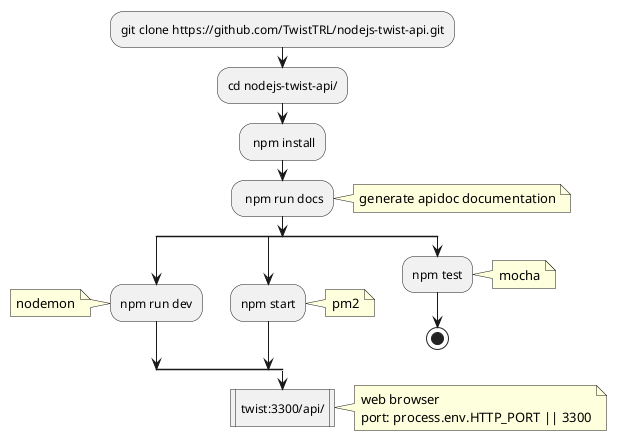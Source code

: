 @startuml flowchart
:git clone https://github.com/TwistTRL/nodejs-twist-api.git;
:cd nodejs-twist-api/;
: npm install;
: npm run docs;
note right
generate apidoc documentation
end note
split
  :npm run dev;
note left
nodemon
end note
split again
  :npm start;
note right
pm2
end note
split again
  :npm test;
note right
mocha
end note
  stop
end split
:twist:3300/api/|
note right
web browser
port: process.env.HTTP_PORT || 3300
end note
@enduml